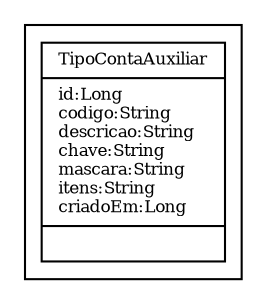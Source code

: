 digraph G{
fontname = "Times-Roman"
fontsize = 8

node [
        fontname = "Times-Roman"
        fontsize = 8
        shape = "record"
]

edge [
        fontname = "Times-Roman"
        fontsize = 8
]

subgraph clusterTIPO_CONTA_AUXILIAR
{
TipoContaAuxiliar [label = "{TipoContaAuxiliar|id:Long\lcodigo:String\ldescricao:String\lchave:String\lmascara:String\litens:String\lcriadoEm:Long\l|\l}"]
}
}
